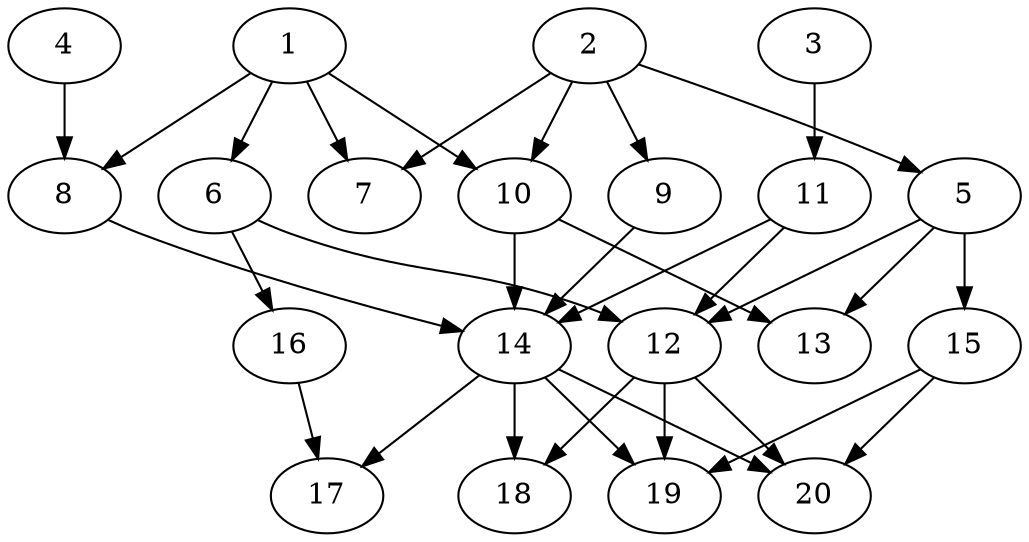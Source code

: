 // DAG (tier=2-normal, mode=data, n=20, ccr=0.445, fat=0.630, density=0.577, regular=0.514, jump=0.158, mindata=2097152, maxdata=16777216)
// DAG automatically generated by daggen at Sun Aug 24 16:33:34 2025
// /home/ermia/Project/Environments/daggen/bin/daggen --dot --ccr 0.445 --fat 0.630 --regular 0.514 --density 0.577 --jump 0.158 --mindata 2097152 --maxdata 16777216 -n 20 
digraph G {
  1 [size="2360644325554675253248", alpha="0.05", expect_size="1180322162777337626624"]
  1 -> 6 [size ="1418329138921472"]
  1 -> 7 [size ="1418329138921472"]
  1 -> 8 [size ="1418329138921472"]
  1 -> 10 [size ="1418329138921472"]
  2 [size="1198777549320068530176", alpha="0.12", expect_size="599388774660034265088"]
  2 -> 5 [size ="902780952772608"]
  2 -> 7 [size ="902780952772608"]
  2 -> 9 [size ="902780952772608"]
  2 -> 10 [size ="902780952772608"]
  3 [size="1054805648311275904", alpha="0.13", expect_size="527402824155637952"]
  3 -> 11 [size ="1549732111450112"]
  4 [size="17904808533469606", alpha="0.05", expect_size="8952404266734803"]
  4 -> 8 [size ="677515731402752"]
  5 [size="5495637524594980", alpha="0.14", expect_size="2747818762297490"]
  5 -> 12 [size ="87300880990208"]
  5 -> 13 [size ="87300880990208"]
  5 -> 15 [size ="87300880990208"]
  6 [size="545803747128253760", alpha="0.07", expect_size="272901873564126880"]
  6 -> 12 [size ="501113975472128"]
  6 -> 16 [size ="501113975472128"]
  7 [size="11402049817577259008", alpha="0.03", expect_size="5701024908788629504"]
  8 [size="2278442643974484", alpha="0.16", expect_size="1139221321987242"]
  8 -> 14 [size ="70596855595008"]
  9 [size="2144309551050593927168", alpha="0.06", expect_size="1072154775525296963584"]
  9 -> 14 [size ="1330296066670592"]
  10 [size="2437847015090934784", alpha="0.12", expect_size="1218923507545467392"]
  10 -> 13 [size ="1484307176620032"]
  10 -> 14 [size ="1484307176620032"]
  11 [size="24807565922256348", alpha="0.01", expect_size="12403782961128174"]
  11 -> 12 [size ="923611317665792"]
  11 -> 14 [size ="923611317665792"]
  12 [size="64122011784071064", alpha="0.15", expect_size="32061005892035532"]
  12 -> 18 [size ="1127409193582592"]
  12 -> 19 [size ="1127409193582592"]
  12 -> 20 [size ="1127409193582592"]
  13 [size="4093805832401169920", alpha="0.05", expect_size="2046902916200584960"]
  14 [size="2849648726141662", alpha="0.01", expect_size="1424824363070831"]
  14 -> 17 [size ="54504150007808"]
  14 -> 18 [size ="54504150007808"]
  14 -> 19 [size ="54504150007808"]
  14 -> 20 [size ="54504150007808"]
  15 [size="6853740023918881", alpha="0.04", expect_size="3426870011959440"]
  15 -> 19 [size ="157931660115968"]
  15 -> 20 [size ="157931660115968"]
  16 [size="38507202937092304", alpha="0.16", expect_size="19253601468546152"]
  16 -> 17 [size ="74844578250752"]
  17 [size="43102368736819019776", alpha="0.18", expect_size="21551184368409509888"]
  18 [size="452881977827191040", alpha="0.03", expect_size="226440988913595520"]
  19 [size="479769172683784192000", alpha="0.01", expect_size="239884586341892096000"]
  20 [size="1288277152383394381824", alpha="0.09", expect_size="644138576191697190912"]
}